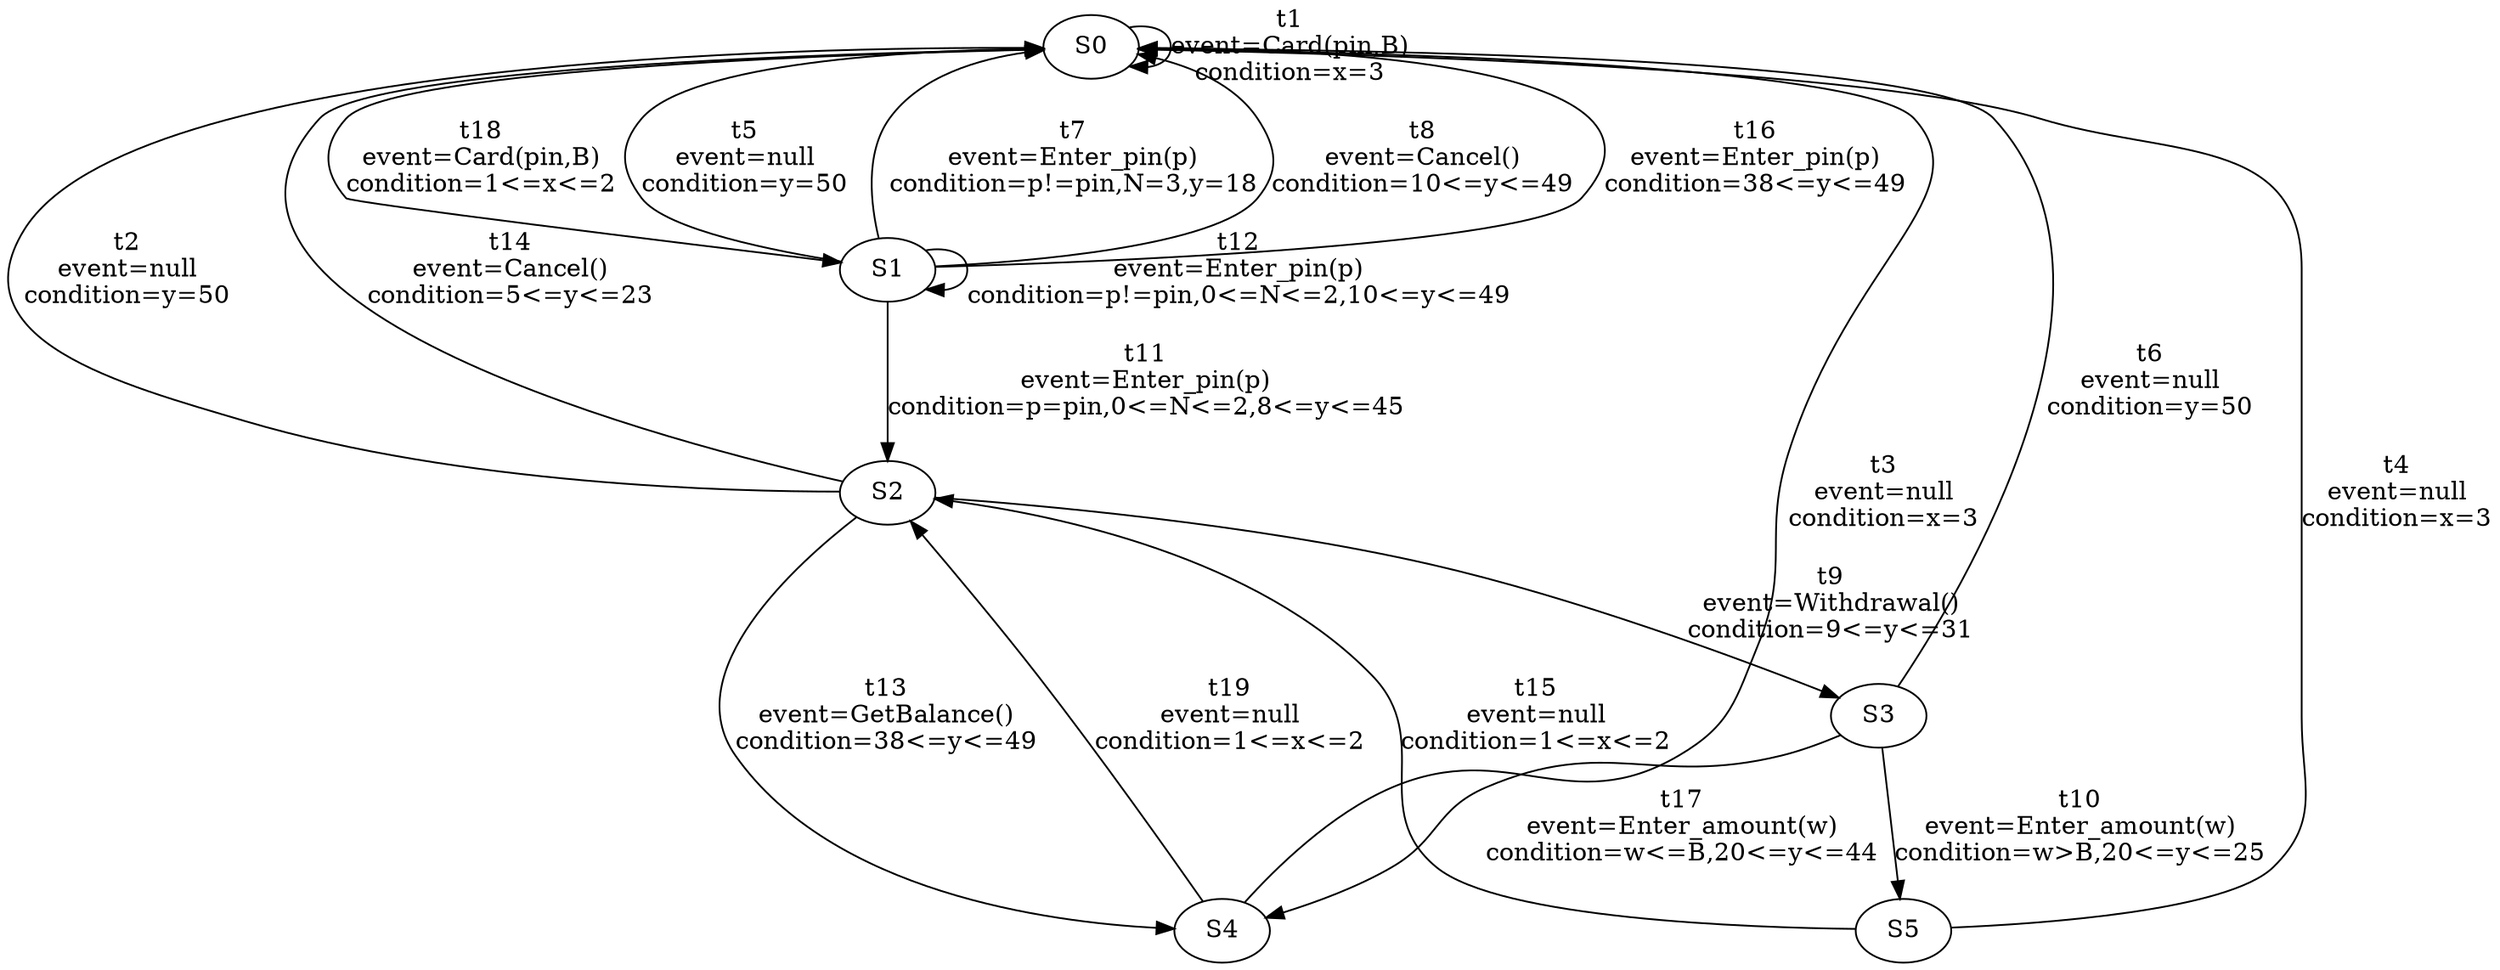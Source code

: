 digraph g {
 S0 -> S0 [ label="t1
event=Card(pin,B)
condition=x=3" ];
 S2 -> S0 [ label="t2
event=null
condition=y=50" ];
 S4 -> S0 [ label="t3
event=null
condition=x=3" ];
 S5 -> S0 [ label="t4
event=null
condition=x=3" ];
 S1 -> S0 [ label="t5
event=null
condition=y=50" ];
 S3 -> S0 [ label="t6
event=null
condition=y=50" ];
 S1 -> S0 [ label="t7
event=Enter_pin(p)
condition=p!=pin,N=3,y=18" ];
 S1 -> S0 [ label="t8
event=Cancel()
condition=10<=y<=49" ];
 S2 -> S3 [ label="t9
event=Withdrawal()
condition=9<=y<=31" ];
 S3 -> S5 [ label="t10
event=Enter_amount(w)
condition=w>B,20<=y<=25" ];
 S1 -> S2 [ label="t11
event=Enter_pin(p)
condition=p=pin,0<=N<=2,8<=y<=45" ];
 S1 -> S1 [ label="t12
event=Enter_pin(p)
condition=p!=pin,0<=N<=2,10<=y<=49" ];
 S2 -> S4 [ label="t13
event=GetBalance()
condition=38<=y<=49" ];
 S2 -> S0 [ label="t14
event=Cancel()
condition=5<=y<=23" ];
 S5 -> S2 [ label="t15
event=null
condition=1<=x<=2" ];
 S1 -> S0 [ label="t16
event=Enter_pin(p)
condition=38<=y<=49" ];
 S3 -> S4 [ label="t17
event=Enter_amount(w)
condition=w<=B,20<=y<=44" ];
 S0 -> S1 [ label="t18
event=Card(pin,B)
condition=1<=x<=2" ];
 S4 -> S2 [ label="t19
event=null
condition=1<=x<=2" ];
}
